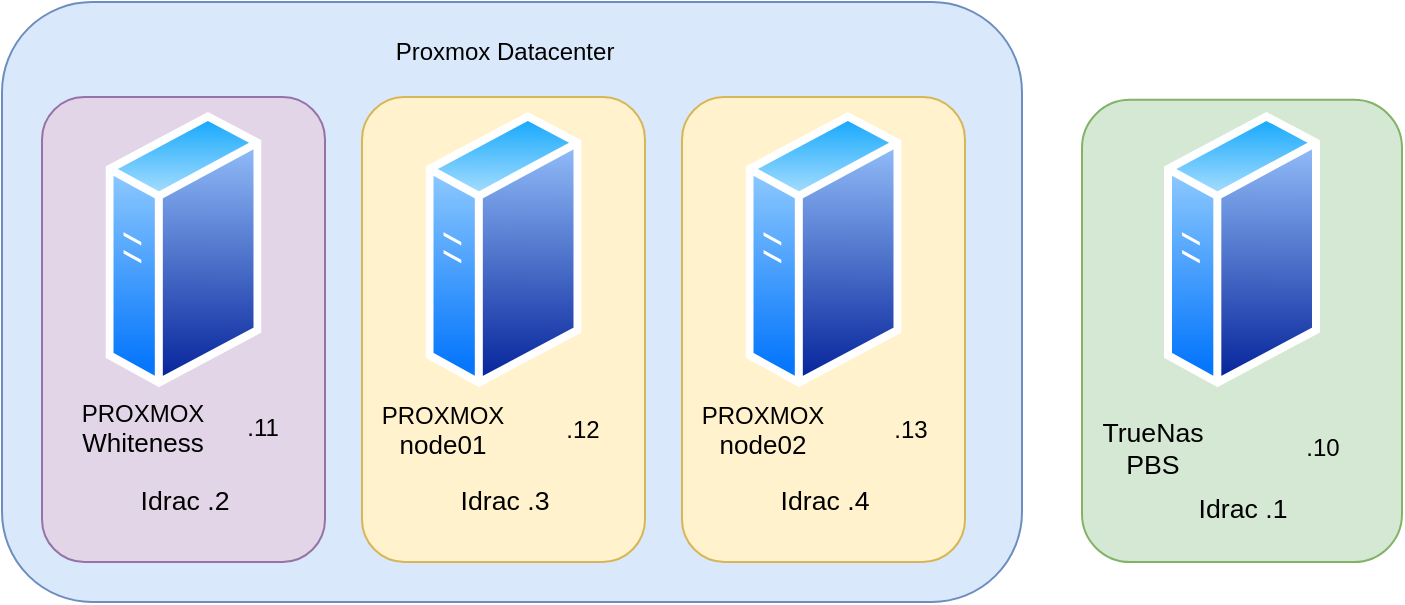 <mxfile version="20.7.4" type="device"><diagram id="uC2yEuy6LQlCjgiU4pUe" name="Page-1"><mxGraphModel dx="1784" dy="687" grid="1" gridSize="10" guides="1" tooltips="1" connect="1" arrows="1" fold="1" page="1" pageScale="1" pageWidth="827" pageHeight="1169" math="0" shadow="0"><root><mxCell id="0"/><mxCell id="1" parent="0"/><mxCell id="P9Ed9VZ1PIO65R3DXYsU-34" value="" style="rounded=1;whiteSpace=wrap;html=1;labelBackgroundColor=none;fillColor=#dae8fc;strokeColor=#6c8ebf;" vertex="1" parent="1"><mxGeometry x="-20" y="120" width="510" height="300" as="geometry"/></mxCell><mxCell id="P9Ed9VZ1PIO65R3DXYsU-9" value="" style="rounded=1;whiteSpace=wrap;html=1;fillColor=#d5e8d4;strokeColor=#82b366;" vertex="1" parent="1"><mxGeometry x="520" y="168.93" width="160" height="231.07" as="geometry"/></mxCell><mxCell id="P9Ed9VZ1PIO65R3DXYsU-6" value="" style="rounded=1;whiteSpace=wrap;html=1;fillColor=#e1d5e7;strokeColor=#9673a6;" vertex="1" parent="1"><mxGeometry y="167.51" width="141.5" height="232.49" as="geometry"/></mxCell><mxCell id="P9Ed9VZ1PIO65R3DXYsU-1" value="" style="aspect=fixed;perimeter=ellipsePerimeter;html=1;align=center;shadow=0;dashed=0;spacingTop=3;image;image=img/lib/active_directory/generic_server.svg;" vertex="1" parent="1"><mxGeometry x="31.75" y="174.11" width="78" height="139.29" as="geometry"/></mxCell><mxCell id="P9Ed9VZ1PIO65R3DXYsU-8" value="" style="aspect=fixed;perimeter=ellipsePerimeter;html=1;align=center;shadow=0;dashed=0;spacingTop=3;image;image=img/lib/active_directory/generic_server.svg;" vertex="1" parent="1"><mxGeometry x="561" y="174.11" width="78" height="139.29" as="geometry"/></mxCell><mxCell id="P9Ed9VZ1PIO65R3DXYsU-16" value="PROXMOX&lt;br&gt;&lt;div style=&quot;text-align: center;&quot;&gt;&lt;span style=&quot;font-family: helvetica, arial, verdana, sans-serif; font-size: 13px; text-align: start;&quot;&gt;Whiteness&lt;/span&gt;&lt;/div&gt;" style="text;html=1;align=center;verticalAlign=middle;resizable=0;points=[];autosize=1;strokeColor=none;fillColor=none;" vertex="1" parent="1"><mxGeometry x="10" y="313.4" width="80" height="40" as="geometry"/></mxCell><mxCell id="P9Ed9VZ1PIO65R3DXYsU-19" value="&lt;span style=&quot;text-align: start; font-size: 10pt; font-family: Arial;&quot; data-sheets-userformat=&quot;{&amp;quot;2&amp;quot;:513,&amp;quot;3&amp;quot;:{&amp;quot;1&amp;quot;:0},&amp;quot;12&amp;quot;:0}&quot; data-sheets-value=&quot;{&amp;quot;1&amp;quot;:2,&amp;quot;2&amp;quot;:&amp;quot;TrueNas&amp;quot;}&quot;&gt;TrueNas&lt;br&gt;PBS&lt;br&gt;&lt;/span&gt;" style="text;html=1;align=center;verticalAlign=middle;resizable=0;points=[];autosize=1;strokeColor=none;fillColor=none;" vertex="1" parent="1"><mxGeometry x="520" y="318.4" width="70" height="50" as="geometry"/></mxCell><mxCell id="P9Ed9VZ1PIO65R3DXYsU-20" value="" style="rounded=1;whiteSpace=wrap;html=1;fillColor=#fff2cc;strokeColor=#d6b656;" vertex="1" parent="1"><mxGeometry x="160" y="167.51" width="141.5" height="232.49" as="geometry"/></mxCell><mxCell id="P9Ed9VZ1PIO65R3DXYsU-21" value="" style="aspect=fixed;perimeter=ellipsePerimeter;html=1;align=center;shadow=0;dashed=0;spacingTop=3;image;image=img/lib/active_directory/generic_server.svg;" vertex="1" parent="1"><mxGeometry x="191.75" y="174.11" width="78" height="139.29" as="geometry"/></mxCell><mxCell id="P9Ed9VZ1PIO65R3DXYsU-17" value="PROXMOX&lt;br&gt;&lt;div style=&quot;text-align: center;&quot;&gt;&lt;span style=&quot;font-family: helvetica, arial, verdana, sans-serif; font-size: 13px; text-align: start;&quot;&gt;node01&lt;/span&gt;&lt;/div&gt;" style="text;html=1;align=center;verticalAlign=middle;resizable=0;points=[];autosize=1;strokeColor=none;fillColor=none;" vertex="1" parent="1"><mxGeometry x="160" y="313.58" width="80" height="40" as="geometry"/></mxCell><mxCell id="P9Ed9VZ1PIO65R3DXYsU-23" value="" style="rounded=1;whiteSpace=wrap;html=1;fillColor=#fff2cc;strokeColor=#d6b656;" vertex="1" parent="1"><mxGeometry x="320" y="167.51" width="141.5" height="232.49" as="geometry"/></mxCell><mxCell id="P9Ed9VZ1PIO65R3DXYsU-24" value="" style="aspect=fixed;perimeter=ellipsePerimeter;html=1;align=center;shadow=0;dashed=0;spacingTop=3;image;image=img/lib/active_directory/generic_server.svg;" vertex="1" parent="1"><mxGeometry x="351.75" y="174.11" width="78" height="139.29" as="geometry"/></mxCell><mxCell id="P9Ed9VZ1PIO65R3DXYsU-25" value="PROXMOX&lt;br&gt;&lt;div style=&quot;text-align: center;&quot;&gt;&lt;span style=&quot;font-family: helvetica, arial, verdana, sans-serif; font-size: 13px; text-align: start;&quot;&gt;node02&lt;/span&gt;&lt;/div&gt;" style="text;html=1;align=center;verticalAlign=middle;resizable=0;points=[];autosize=1;strokeColor=none;fillColor=none;" vertex="1" parent="1"><mxGeometry x="320" y="313.58" width="80" height="40" as="geometry"/></mxCell><mxCell id="P9Ed9VZ1PIO65R3DXYsU-26" value=".10" style="text;html=1;align=center;verticalAlign=middle;resizable=0;points=[];autosize=1;strokeColor=none;fillColor=none;" vertex="1" parent="1"><mxGeometry x="620" y="328.4" width="40" height="30" as="geometry"/></mxCell><mxCell id="P9Ed9VZ1PIO65R3DXYsU-27" value=".13" style="text;html=1;align=center;verticalAlign=middle;resizable=0;points=[];autosize=1;strokeColor=none;fillColor=none;" vertex="1" parent="1"><mxGeometry x="414" y="318.58" width="40" height="30" as="geometry"/></mxCell><mxCell id="P9Ed9VZ1PIO65R3DXYsU-28" value=".12" style="text;html=1;align=center;verticalAlign=middle;resizable=0;points=[];autosize=1;strokeColor=none;fillColor=none;" vertex="1" parent="1"><mxGeometry x="250" y="318.58" width="40" height="30" as="geometry"/></mxCell><mxCell id="P9Ed9VZ1PIO65R3DXYsU-29" value=".11" style="text;html=1;align=center;verticalAlign=middle;resizable=0;points=[];autosize=1;strokeColor=none;fillColor=none;" vertex="1" parent="1"><mxGeometry x="90" y="318.4" width="40" height="30" as="geometry"/></mxCell><mxCell id="P9Ed9VZ1PIO65R3DXYsU-30" value="&lt;span style=&quot;text-align: start; font-size: 10pt; font-family: Arial;&quot; data-sheets-userformat=&quot;{&amp;quot;2&amp;quot;:513,&amp;quot;3&amp;quot;:{&amp;quot;1&amp;quot;:0},&amp;quot;12&amp;quot;:0}&quot; data-sheets-value=&quot;{&amp;quot;1&amp;quot;:2,&amp;quot;2&amp;quot;:&amp;quot;Idrac&amp;quot;}&quot;&gt;Idrac .1&lt;/span&gt;" style="text;html=1;align=center;verticalAlign=middle;resizable=0;points=[];autosize=1;strokeColor=none;fillColor=none;" vertex="1" parent="1"><mxGeometry x="565" y="358.4" width="70" height="30" as="geometry"/></mxCell><mxCell id="P9Ed9VZ1PIO65R3DXYsU-31" value="&lt;span style=&quot;text-align: start; font-size: 10pt; font-family: Arial;&quot; data-sheets-userformat=&quot;{&amp;quot;2&amp;quot;:513,&amp;quot;3&amp;quot;:{&amp;quot;1&amp;quot;:0},&amp;quot;12&amp;quot;:0}&quot; data-sheets-value=&quot;{&amp;quot;1&amp;quot;:2,&amp;quot;2&amp;quot;:&amp;quot;Idrac&amp;quot;}&quot;&gt;Idrac .2&lt;/span&gt;" style="text;html=1;align=center;verticalAlign=middle;resizable=0;points=[];autosize=1;strokeColor=none;fillColor=none;" vertex="1" parent="1"><mxGeometry x="35.75" y="353.58" width="70" height="30" as="geometry"/></mxCell><mxCell id="P9Ed9VZ1PIO65R3DXYsU-32" value="&lt;span style=&quot;text-align: start; font-size: 10pt; font-family: Arial;&quot; data-sheets-userformat=&quot;{&amp;quot;2&amp;quot;:513,&amp;quot;3&amp;quot;:{&amp;quot;1&amp;quot;:0},&amp;quot;12&amp;quot;:0}&quot; data-sheets-value=&quot;{&amp;quot;1&amp;quot;:2,&amp;quot;2&amp;quot;:&amp;quot;Idrac&amp;quot;}&quot;&gt;Idrac .3&lt;/span&gt;" style="text;html=1;align=center;verticalAlign=middle;resizable=0;points=[];autosize=1;strokeColor=none;fillColor=none;" vertex="1" parent="1"><mxGeometry x="195.75" y="353.58" width="70" height="30" as="geometry"/></mxCell><mxCell id="P9Ed9VZ1PIO65R3DXYsU-33" value="&lt;span style=&quot;text-align: start; font-size: 10pt; font-family: Arial;&quot; data-sheets-userformat=&quot;{&amp;quot;2&amp;quot;:513,&amp;quot;3&amp;quot;:{&amp;quot;1&amp;quot;:0},&amp;quot;12&amp;quot;:0}&quot; data-sheets-value=&quot;{&amp;quot;1&amp;quot;:2,&amp;quot;2&amp;quot;:&amp;quot;Idrac&amp;quot;}&quot;&gt;Idrac .4&lt;/span&gt;" style="text;html=1;align=center;verticalAlign=middle;resizable=0;points=[];autosize=1;strokeColor=none;fillColor=none;" vertex="1" parent="1"><mxGeometry x="355.75" y="353.58" width="70" height="30" as="geometry"/></mxCell><mxCell id="P9Ed9VZ1PIO65R3DXYsU-36" value="Proxmox Datacenter" style="text;html=1;align=center;verticalAlign=middle;resizable=0;points=[];autosize=1;strokeColor=none;fillColor=none;" vertex="1" parent="1"><mxGeometry x="165.75" y="130" width="130" height="30" as="geometry"/></mxCell></root></mxGraphModel></diagram></mxfile>